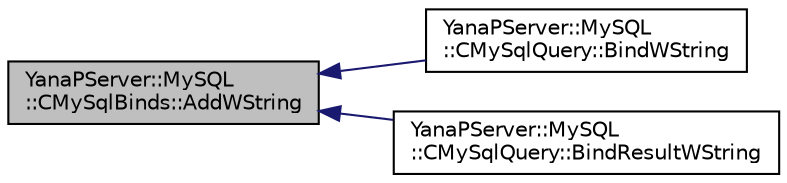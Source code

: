 digraph "YanaPServer::MySQL::CMySqlBinds::AddWString"
{
  edge [fontname="Helvetica",fontsize="10",labelfontname="Helvetica",labelfontsize="10"];
  node [fontname="Helvetica",fontsize="10",shape=record];
  rankdir="LR";
  Node33 [label="YanaPServer::MySQL\l::CMySqlBinds::AddWString",height=0.2,width=0.4,color="black", fillcolor="grey75", style="filled", fontcolor="black"];
  Node33 -> Node34 [dir="back",color="midnightblue",fontsize="10",style="solid",fontname="Helvetica"];
  Node34 [label="YanaPServer::MySQL\l::CMySqlQuery::BindWString",height=0.2,width=0.4,color="black", fillcolor="white", style="filled",URL="$class_yana_p_server_1_1_my_s_q_l_1_1_c_my_sql_query.html#aed983b4af19d5809145721e68234b4ca",tooltip="ワイド文字列のバインド "];
  Node33 -> Node35 [dir="back",color="midnightblue",fontsize="10",style="solid",fontname="Helvetica"];
  Node35 [label="YanaPServer::MySQL\l::CMySqlQuery::BindResultWString",height=0.2,width=0.4,color="black", fillcolor="white", style="filled",URL="$class_yana_p_server_1_1_my_s_q_l_1_1_c_my_sql_query.html#ad2e3e71891248bc2fdac34c833f0979d",tooltip="結果のワイド文字列のバインド "];
}
